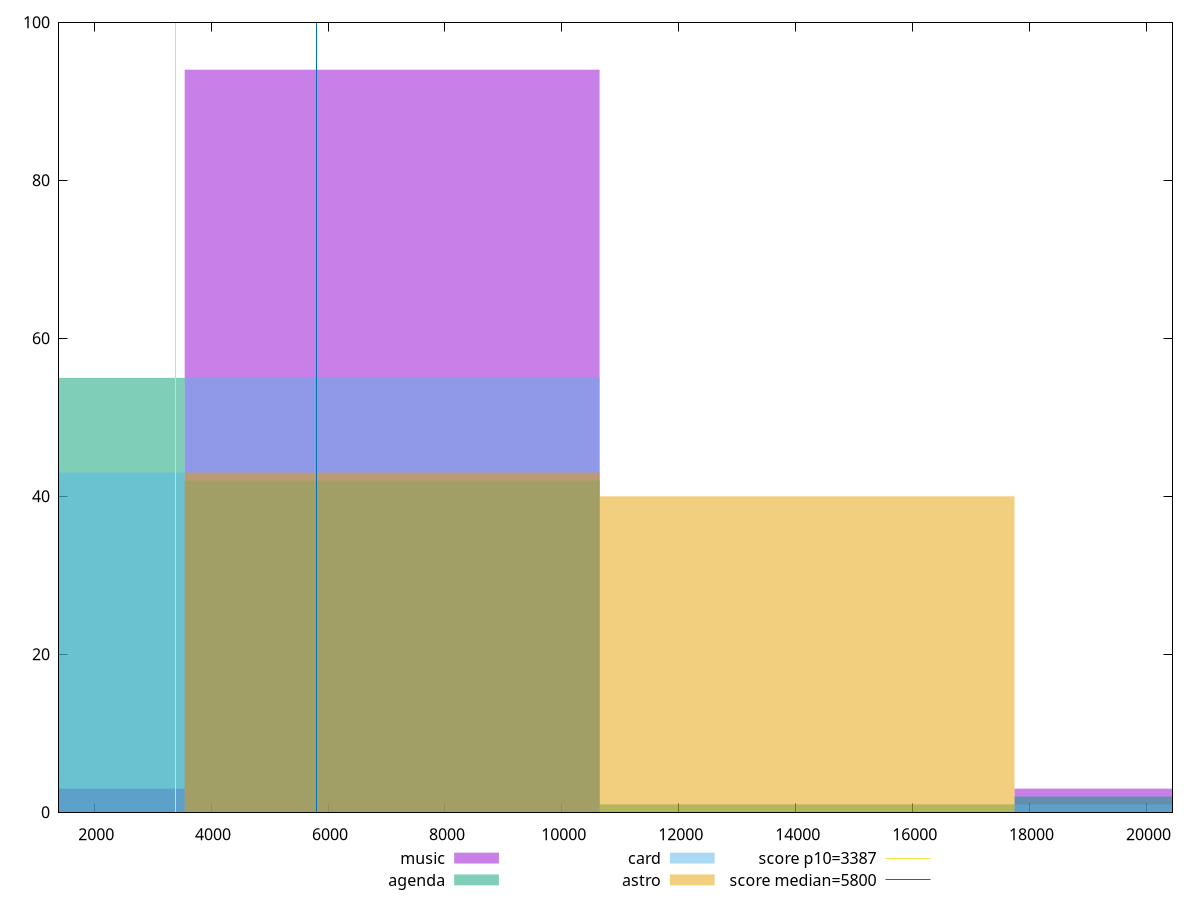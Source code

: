 reset

$music <<EOF
21290.566525411425 3
7096.855508470475 94
0 3
EOF

$agenda <<EOF
14193.71101694095 1
21290.566525411425 2
0 55
7096.855508470475 42
EOF

$card <<EOF
21290.566525411425 1
7096.855508470475 55
0 43
EOF

$astro <<EOF
14193.71101694095 40
7096.855508470475 43
EOF

set key outside below
set boxwidth 7096.855508470475
set xrange [1398.5955981654665:20444.818773012274]
set yrange [0:100]
set trange [0:100]
set style fill transparent solid 0.5 noborder

set parametric
set terminal svg size 640, 520 enhanced background rgb 'white'
set output "reports/report_00027_2021-02-24T12-40-31.850Z/speed-index/comparison/histogram/all_raw.svg"

plot $music title "music" with boxes, \
     $agenda title "agenda" with boxes, \
     $card title "card" with boxes, \
     $astro title "astro" with boxes, \
     3387,t title "score p10=3387", \
     5800,t title "score median=5800"

reset
